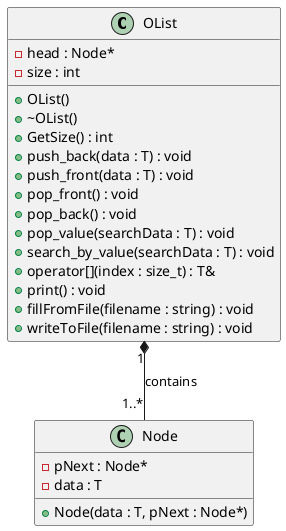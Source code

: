 @startuml

class OList {
    - head : Node*
    - size : int

    + OList()
    + ~OList()
    + GetSize() : int
    + push_back(data : T) : void
    + push_front(data : T) : void
    + pop_front() : void
    + pop_back() : void
    + pop_value(searchData : T) : void
    + search_by_value(searchData : T) : void
    + operator[](index : size_t) : T&
    + print() : void
    + fillFromFile(filename : string) : void
    + writeToFile(filename : string) : void
}

class Node {
    - pNext : Node*
    - data : T

    + Node(data : T, pNext : Node*)
}

OList "1" *-- "1..*" Node : contains

@enduml
